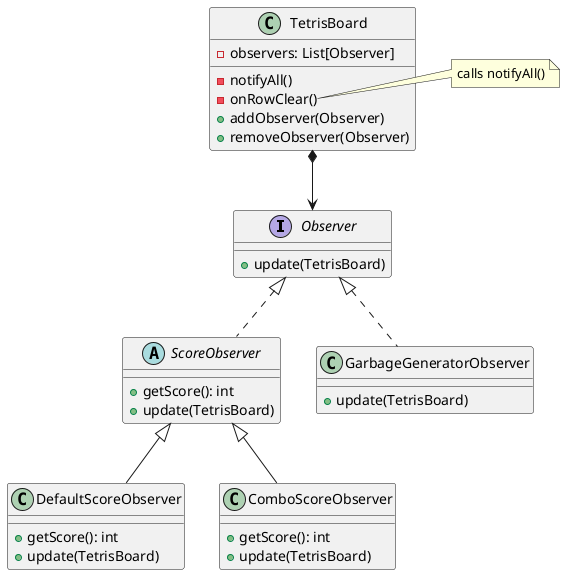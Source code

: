 @startuml

interface Observer {
+ update(TetrisBoard)
}

class TetrisBoard {
- notifyAll()
- onRowClear()
- observers: List[Observer]
+ addObserver(Observer)
+ removeObserver(Observer)
}

note right of TetrisBoard::onRowClear
calls notifyAll()
end note

abstract ScoreObserver {
+ getScore(): int
+ update(TetrisBoard)
}

class DefaultScoreObserver {
+ getScore(): int
+ update(TetrisBoard)
}

class ComboScoreObserver {
+ getScore(): int
+ update(TetrisBoard)
}

class GarbageGeneratorObserver {
+ update(TetrisBoard)
}

Observer <|.. ScoreObserver
TetrisBoard *--> Observer
ScoreObserver <|-- DefaultScoreObserver
ScoreObserver <|-- ComboScoreObserver
Observer <|.. GarbageGeneratorObserver

@enduml